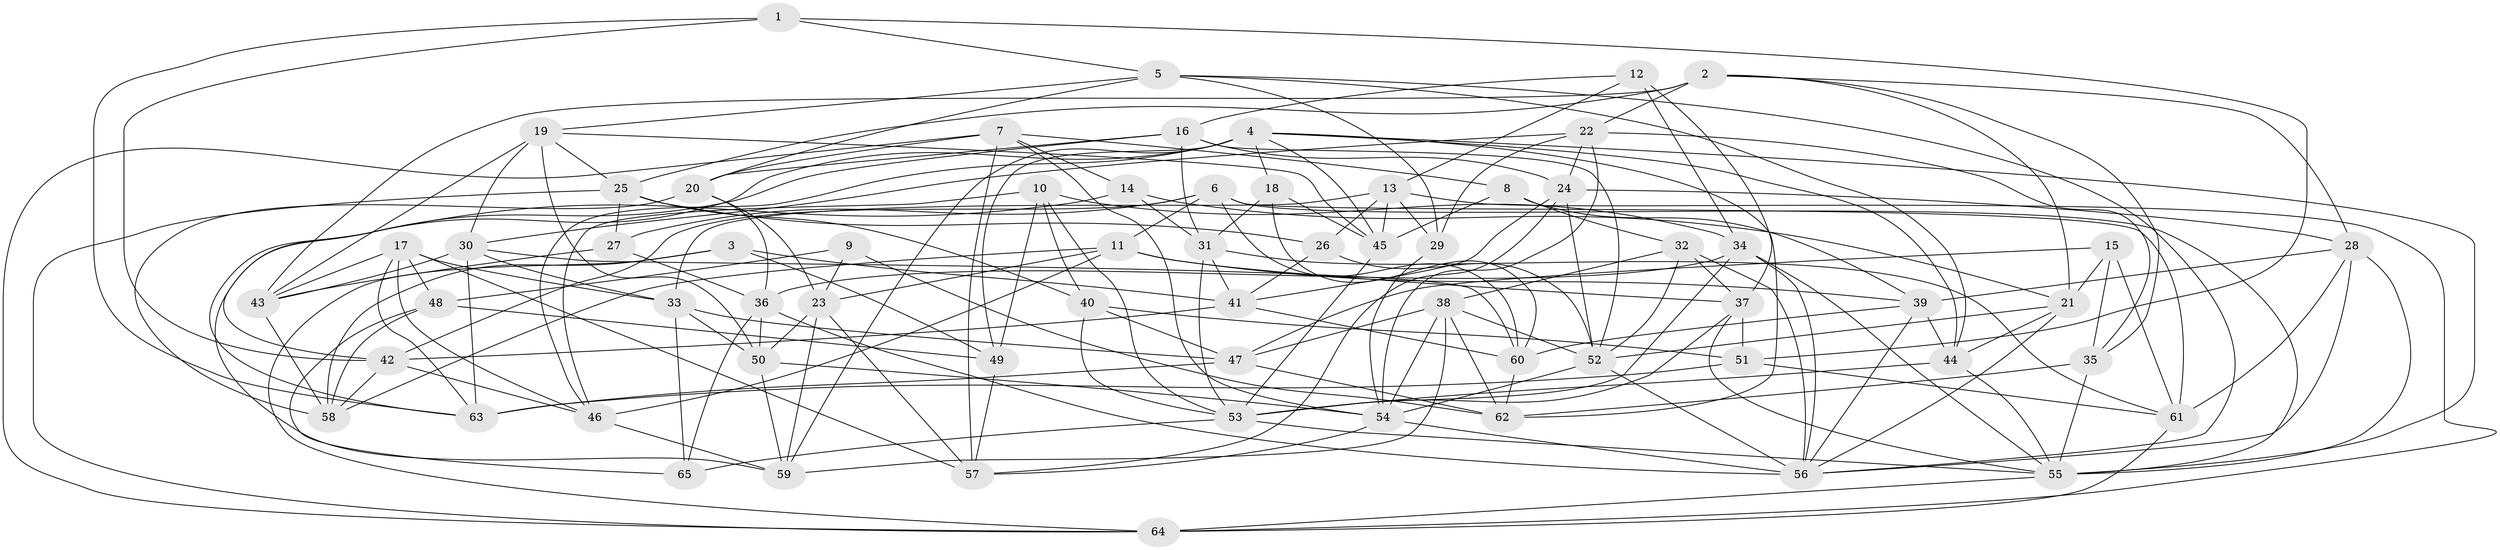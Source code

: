 // original degree distribution, {4: 1.0}
// Generated by graph-tools (version 1.1) at 2025/26/03/09/25 03:26:51]
// undirected, 65 vertices, 187 edges
graph export_dot {
graph [start="1"]
  node [color=gray90,style=filled];
  1;
  2;
  3;
  4;
  5;
  6;
  7;
  8;
  9;
  10;
  11;
  12;
  13;
  14;
  15;
  16;
  17;
  18;
  19;
  20;
  21;
  22;
  23;
  24;
  25;
  26;
  27;
  28;
  29;
  30;
  31;
  32;
  33;
  34;
  35;
  36;
  37;
  38;
  39;
  40;
  41;
  42;
  43;
  44;
  45;
  46;
  47;
  48;
  49;
  50;
  51;
  52;
  53;
  54;
  55;
  56;
  57;
  58;
  59;
  60;
  61;
  62;
  63;
  64;
  65;
  1 -- 5 [weight=1.0];
  1 -- 42 [weight=1.0];
  1 -- 51 [weight=1.0];
  1 -- 63 [weight=1.0];
  2 -- 21 [weight=1.0];
  2 -- 22 [weight=1.0];
  2 -- 25 [weight=1.0];
  2 -- 28 [weight=1.0];
  2 -- 35 [weight=1.0];
  2 -- 43 [weight=1.0];
  3 -- 41 [weight=1.0];
  3 -- 49 [weight=1.0];
  3 -- 58 [weight=1.0];
  3 -- 64 [weight=1.0];
  4 -- 18 [weight=1.0];
  4 -- 44 [weight=1.0];
  4 -- 45 [weight=1.0];
  4 -- 46 [weight=1.0];
  4 -- 49 [weight=2.0];
  4 -- 55 [weight=1.0];
  4 -- 59 [weight=1.0];
  4 -- 62 [weight=1.0];
  4 -- 63 [weight=1.0];
  5 -- 19 [weight=1.0];
  5 -- 20 [weight=1.0];
  5 -- 29 [weight=1.0];
  5 -- 44 [weight=1.0];
  5 -- 56 [weight=1.0];
  6 -- 11 [weight=1.0];
  6 -- 27 [weight=1.0];
  6 -- 42 [weight=1.0];
  6 -- 55 [weight=1.0];
  6 -- 60 [weight=1.0];
  6 -- 61 [weight=1.0];
  7 -- 8 [weight=1.0];
  7 -- 14 [weight=1.0];
  7 -- 20 [weight=1.0];
  7 -- 54 [weight=1.0];
  7 -- 57 [weight=1.0];
  7 -- 64 [weight=1.0];
  8 -- 32 [weight=1.0];
  8 -- 39 [weight=1.0];
  8 -- 45 [weight=1.0];
  9 -- 23 [weight=1.0];
  9 -- 48 [weight=2.0];
  9 -- 62 [weight=1.0];
  10 -- 34 [weight=1.0];
  10 -- 40 [weight=1.0];
  10 -- 46 [weight=1.0];
  10 -- 49 [weight=1.0];
  10 -- 53 [weight=2.0];
  11 -- 23 [weight=1.0];
  11 -- 37 [weight=1.0];
  11 -- 39 [weight=1.0];
  11 -- 46 [weight=1.0];
  11 -- 58 [weight=1.0];
  12 -- 13 [weight=1.0];
  12 -- 16 [weight=1.0];
  12 -- 34 [weight=1.0];
  12 -- 37 [weight=1.0];
  13 -- 26 [weight=1.0];
  13 -- 29 [weight=1.0];
  13 -- 33 [weight=1.0];
  13 -- 45 [weight=1.0];
  13 -- 64 [weight=1.0];
  14 -- 21 [weight=1.0];
  14 -- 31 [weight=1.0];
  14 -- 59 [weight=1.0];
  15 -- 21 [weight=1.0];
  15 -- 35 [weight=1.0];
  15 -- 47 [weight=1.0];
  15 -- 61 [weight=1.0];
  16 -- 20 [weight=1.0];
  16 -- 24 [weight=1.0];
  16 -- 31 [weight=1.0];
  16 -- 42 [weight=1.0];
  16 -- 52 [weight=1.0];
  17 -- 33 [weight=1.0];
  17 -- 43 [weight=1.0];
  17 -- 46 [weight=1.0];
  17 -- 48 [weight=1.0];
  17 -- 57 [weight=1.0];
  17 -- 63 [weight=1.0];
  18 -- 31 [weight=1.0];
  18 -- 45 [weight=1.0];
  18 -- 60 [weight=1.0];
  19 -- 25 [weight=1.0];
  19 -- 30 [weight=1.0];
  19 -- 43 [weight=1.0];
  19 -- 45 [weight=1.0];
  19 -- 50 [weight=1.0];
  20 -- 23 [weight=1.0];
  20 -- 36 [weight=1.0];
  20 -- 58 [weight=1.0];
  21 -- 44 [weight=1.0];
  21 -- 52 [weight=1.0];
  21 -- 56 [weight=1.0];
  22 -- 24 [weight=1.0];
  22 -- 29 [weight=1.0];
  22 -- 30 [weight=1.0];
  22 -- 35 [weight=1.0];
  22 -- 54 [weight=1.0];
  23 -- 50 [weight=1.0];
  23 -- 57 [weight=1.0];
  23 -- 59 [weight=1.0];
  24 -- 28 [weight=1.0];
  24 -- 41 [weight=1.0];
  24 -- 52 [weight=1.0];
  24 -- 57 [weight=1.0];
  25 -- 26 [weight=1.0];
  25 -- 27 [weight=1.0];
  25 -- 40 [weight=1.0];
  25 -- 64 [weight=1.0];
  26 -- 41 [weight=1.0];
  26 -- 52 [weight=1.0];
  27 -- 36 [weight=1.0];
  27 -- 43 [weight=1.0];
  28 -- 39 [weight=1.0];
  28 -- 55 [weight=1.0];
  28 -- 56 [weight=1.0];
  28 -- 61 [weight=1.0];
  29 -- 54 [weight=1.0];
  30 -- 33 [weight=1.0];
  30 -- 43 [weight=1.0];
  30 -- 60 [weight=1.0];
  30 -- 63 [weight=1.0];
  31 -- 41 [weight=1.0];
  31 -- 53 [weight=1.0];
  31 -- 61 [weight=1.0];
  32 -- 37 [weight=1.0];
  32 -- 38 [weight=1.0];
  32 -- 52 [weight=2.0];
  32 -- 56 [weight=1.0];
  33 -- 47 [weight=1.0];
  33 -- 50 [weight=1.0];
  33 -- 65 [weight=1.0];
  34 -- 36 [weight=1.0];
  34 -- 53 [weight=1.0];
  34 -- 55 [weight=1.0];
  34 -- 56 [weight=1.0];
  35 -- 55 [weight=2.0];
  35 -- 62 [weight=1.0];
  36 -- 50 [weight=1.0];
  36 -- 56 [weight=1.0];
  36 -- 65 [weight=1.0];
  37 -- 51 [weight=1.0];
  37 -- 53 [weight=1.0];
  37 -- 55 [weight=1.0];
  38 -- 47 [weight=1.0];
  38 -- 52 [weight=1.0];
  38 -- 54 [weight=1.0];
  38 -- 59 [weight=1.0];
  38 -- 62 [weight=1.0];
  39 -- 44 [weight=1.0];
  39 -- 56 [weight=1.0];
  39 -- 60 [weight=1.0];
  40 -- 47 [weight=1.0];
  40 -- 51 [weight=2.0];
  40 -- 53 [weight=1.0];
  41 -- 42 [weight=1.0];
  41 -- 60 [weight=1.0];
  42 -- 46 [weight=1.0];
  42 -- 58 [weight=1.0];
  43 -- 58 [weight=1.0];
  44 -- 53 [weight=1.0];
  44 -- 55 [weight=1.0];
  45 -- 53 [weight=1.0];
  46 -- 59 [weight=1.0];
  47 -- 62 [weight=1.0];
  47 -- 63 [weight=1.0];
  48 -- 49 [weight=1.0];
  48 -- 58 [weight=1.0];
  48 -- 65 [weight=1.0];
  49 -- 57 [weight=1.0];
  50 -- 54 [weight=1.0];
  50 -- 59 [weight=1.0];
  51 -- 61 [weight=1.0];
  51 -- 63 [weight=1.0];
  52 -- 54 [weight=1.0];
  52 -- 56 [weight=2.0];
  53 -- 55 [weight=1.0];
  53 -- 65 [weight=1.0];
  54 -- 56 [weight=1.0];
  54 -- 57 [weight=1.0];
  55 -- 64 [weight=1.0];
  60 -- 62 [weight=1.0];
  61 -- 64 [weight=1.0];
}
